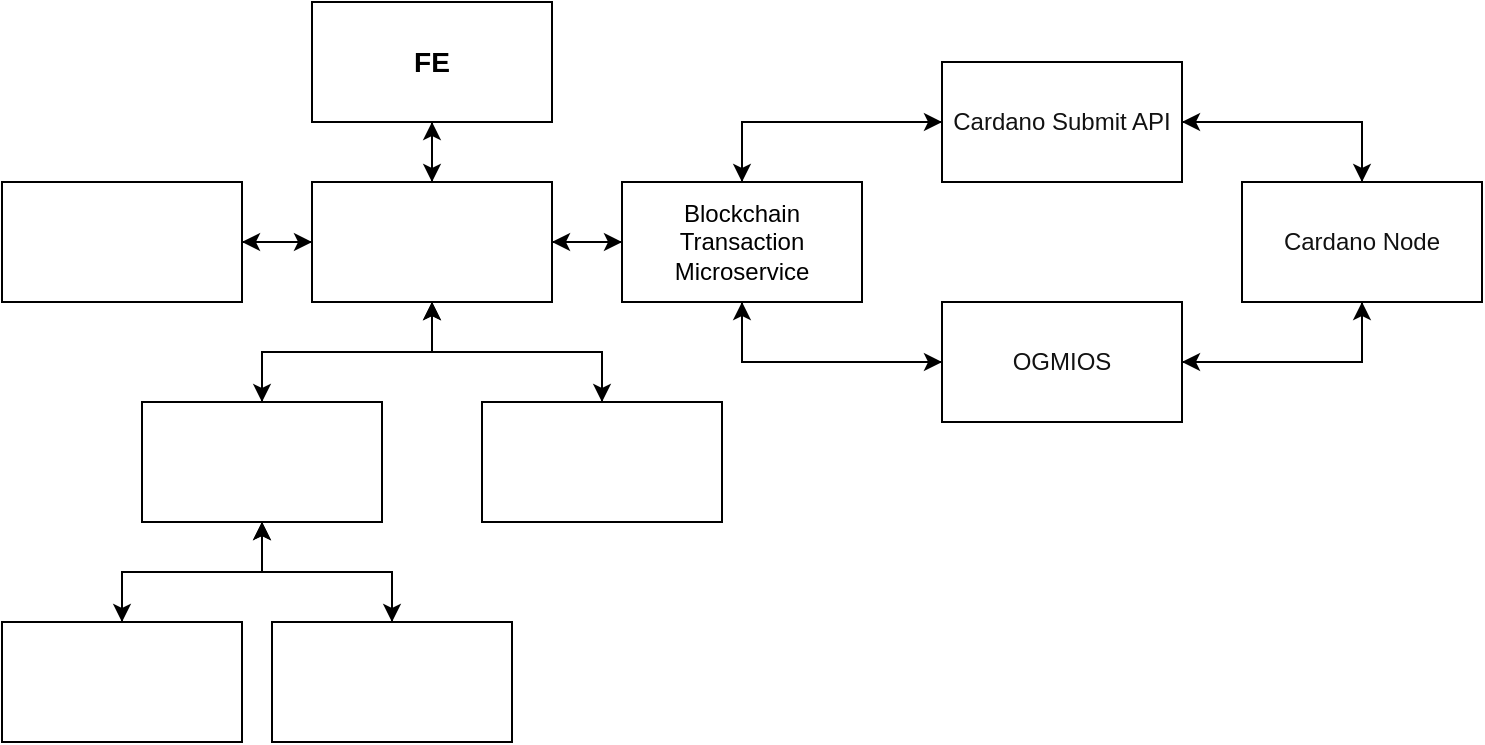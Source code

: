 <mxfile version="27.1.4">
  <diagram name="Page-1" id="QD4IyfmzQ2remy-2W_pl">
    <mxGraphModel dx="1426" dy="737" grid="1" gridSize="10" guides="1" tooltips="1" connect="1" arrows="1" fold="1" page="1" pageScale="1" pageWidth="850" pageHeight="1100" math="0" shadow="0">
      <root>
        <mxCell id="0" />
        <mxCell id="1" parent="0" />
        <mxCell id="JByFjuaqdN-raFjSTGML-20" style="edgeStyle=orthogonalEdgeStyle;rounded=0;orthogonalLoop=1;jettySize=auto;html=1;" parent="1" source="JByFjuaqdN-raFjSTGML-1" target="JByFjuaqdN-raFjSTGML-2" edge="1">
          <mxGeometry relative="1" as="geometry" />
        </mxCell>
        <mxCell id="JByFjuaqdN-raFjSTGML-1" value="&lt;h3&gt;FE&lt;/h3&gt;" style="rounded=0;whiteSpace=wrap;html=1;" parent="1" vertex="1">
          <mxGeometry x="205" y="40" width="120" height="60" as="geometry" />
        </mxCell>
        <mxCell id="JByFjuaqdN-raFjSTGML-15" value="" style="edgeStyle=orthogonalEdgeStyle;rounded=0;orthogonalLoop=1;jettySize=auto;html=1;" parent="1" source="JByFjuaqdN-raFjSTGML-2" target="JByFjuaqdN-raFjSTGML-4" edge="1">
          <mxGeometry relative="1" as="geometry" />
        </mxCell>
        <mxCell id="JByFjuaqdN-raFjSTGML-18" style="edgeStyle=orthogonalEdgeStyle;rounded=0;orthogonalLoop=1;jettySize=auto;html=1;entryX=0;entryY=0.5;entryDx=0;entryDy=0;" parent="1" source="JByFjuaqdN-raFjSTGML-2" target="JByFjuaqdN-raFjSTGML-5" edge="1">
          <mxGeometry relative="1" as="geometry" />
        </mxCell>
        <mxCell id="JByFjuaqdN-raFjSTGML-21" style="edgeStyle=orthogonalEdgeStyle;rounded=0;orthogonalLoop=1;jettySize=auto;html=1;" parent="1" source="JByFjuaqdN-raFjSTGML-2" target="JByFjuaqdN-raFjSTGML-1" edge="1">
          <mxGeometry relative="1" as="geometry" />
        </mxCell>
        <mxCell id="xgS6puieJi3YPKygm1GI-12" style="edgeStyle=orthogonalEdgeStyle;rounded=0;orthogonalLoop=1;jettySize=auto;html=1;" edge="1" parent="1" source="JByFjuaqdN-raFjSTGML-2" target="JByFjuaqdN-raFjSTGML-6">
          <mxGeometry relative="1" as="geometry" />
        </mxCell>
        <mxCell id="xgS6puieJi3YPKygm1GI-13" style="edgeStyle=orthogonalEdgeStyle;rounded=0;orthogonalLoop=1;jettySize=auto;html=1;" edge="1" parent="1" source="JByFjuaqdN-raFjSTGML-2" target="JByFjuaqdN-raFjSTGML-3">
          <mxGeometry relative="1" as="geometry" />
        </mxCell>
        <mxCell id="JByFjuaqdN-raFjSTGML-2" value="&lt;h3&gt;&lt;span style=&quot;font-family: Helvetica; font-size: 12px; font-style: normal; font-variant-ligatures: normal; font-variant-caps: normal; font-weight: 400; letter-spacing: normal; orphans: 2; text-align: center; text-indent: 0px; text-transform: none; widows: 2; word-spacing: 0px; -webkit-text-stroke-width: 0px; white-space: normal; text-decoration-thickness: initial; text-decoration-style: initial; text-decoration-color: initial; float: none; display: inline !important;&quot;&gt;&lt;font style=&quot;color: light-dark(rgb(255, 255, 255), rgb(255, 255, 255));&quot;&gt;BE&lt;/font&gt;&lt;/span&gt;&lt;/h3&gt;" style="rounded=0;whiteSpace=wrap;html=1;" parent="1" vertex="1">
          <mxGeometry x="205" y="130" width="120" height="60" as="geometry" />
        </mxCell>
        <mxCell id="xgS6puieJi3YPKygm1GI-5" style="edgeStyle=orthogonalEdgeStyle;rounded=0;orthogonalLoop=1;jettySize=auto;html=1;" edge="1" parent="1" source="JByFjuaqdN-raFjSTGML-3" target="JByFjuaqdN-raFjSTGML-8">
          <mxGeometry relative="1" as="geometry" />
        </mxCell>
        <mxCell id="xgS6puieJi3YPKygm1GI-6" style="edgeStyle=orthogonalEdgeStyle;rounded=0;orthogonalLoop=1;jettySize=auto;html=1;" edge="1" parent="1" source="JByFjuaqdN-raFjSTGML-3" target="JByFjuaqdN-raFjSTGML-7">
          <mxGeometry relative="1" as="geometry" />
        </mxCell>
        <mxCell id="xgS6puieJi3YPKygm1GI-11" style="edgeStyle=orthogonalEdgeStyle;rounded=0;orthogonalLoop=1;jettySize=auto;html=1;entryX=0.5;entryY=1;entryDx=0;entryDy=0;" edge="1" parent="1" source="JByFjuaqdN-raFjSTGML-3" target="JByFjuaqdN-raFjSTGML-2">
          <mxGeometry relative="1" as="geometry" />
        </mxCell>
        <mxCell id="JByFjuaqdN-raFjSTGML-3" value="&lt;span style=&quot;font-family: Helvetica; font-size: 12px; font-style: normal; font-variant-ligatures: normal; font-variant-caps: normal; font-weight: 400; letter-spacing: normal; orphans: 2; text-align: center; text-indent: 0px; text-transform: none; widows: 2; word-spacing: 0px; -webkit-text-stroke-width: 0px; white-space: normal; text-decoration-thickness: initial; text-decoration-style: initial; text-decoration-color: initial; float: none; display: inline !important;&quot;&gt;&lt;font style=&quot;color: light-dark(rgb(255, 255, 255), rgb(255, 255, 255));&quot;&gt;REDIS&lt;/font&gt;&lt;/span&gt;" style="rounded=0;whiteSpace=wrap;html=1;" parent="1" vertex="1">
          <mxGeometry x="120" y="240" width="120" height="60" as="geometry" />
        </mxCell>
        <mxCell id="JByFjuaqdN-raFjSTGML-14" value="" style="edgeStyle=orthogonalEdgeStyle;rounded=0;orthogonalLoop=1;jettySize=auto;html=1;" parent="1" source="JByFjuaqdN-raFjSTGML-4" target="JByFjuaqdN-raFjSTGML-2" edge="1">
          <mxGeometry relative="1" as="geometry" />
        </mxCell>
        <mxCell id="JByFjuaqdN-raFjSTGML-4" value="&lt;span style=&quot;font-family: Helvetica; font-size: 12px; font-style: normal; font-variant-ligatures: normal; font-variant-caps: normal; font-weight: 400; letter-spacing: normal; orphans: 2; text-align: center; text-indent: 0px; text-transform: none; widows: 2; word-spacing: 0px; -webkit-text-stroke-width: 0px; white-space: normal; text-decoration-thickness: initial; text-decoration-style: initial; text-decoration-color: initial; float: none; background-color: light-dark(#ffffff, var(--ge-dark-color, #121212)); display: inline !important;&quot;&gt;&lt;font style=&quot;color: light-dark(rgb(255, 255, 255), rgb(255, 255, 255));&quot;&gt;Auth&lt;/font&gt;&lt;/span&gt;&lt;div&gt;&lt;span style=&quot;font-family: Helvetica; font-size: 12px; font-style: normal; font-variant-ligatures: normal; font-variant-caps: normal; font-weight: 400; letter-spacing: normal; orphans: 2; text-align: center; text-indent: 0px; text-transform: none; widows: 2; word-spacing: 0px; -webkit-text-stroke-width: 0px; white-space: normal; text-decoration-thickness: initial; text-decoration-style: initial; text-decoration-color: initial; float: none; background-color: light-dark(#ffffff, var(--ge-dark-color, #121212)); display: inline !important;&quot;&gt;&lt;font style=&quot;color: light-dark(rgb(255, 255, 255), rgb(255, 255, 255));&quot;&gt;Microservice&lt;/font&gt;&lt;/span&gt;&lt;/div&gt;" style="rounded=0;whiteSpace=wrap;html=1;" parent="1" vertex="1">
          <mxGeometry x="50" y="130" width="120" height="60" as="geometry" />
        </mxCell>
        <mxCell id="JByFjuaqdN-raFjSTGML-19" style="edgeStyle=orthogonalEdgeStyle;rounded=0;orthogonalLoop=1;jettySize=auto;html=1;" parent="1" source="JByFjuaqdN-raFjSTGML-5" target="JByFjuaqdN-raFjSTGML-2" edge="1">
          <mxGeometry relative="1" as="geometry" />
        </mxCell>
        <mxCell id="JByFjuaqdN-raFjSTGML-29" style="edgeStyle=orthogonalEdgeStyle;rounded=0;orthogonalLoop=1;jettySize=auto;html=1;exitX=0.5;exitY=1;exitDx=0;exitDy=0;entryX=0;entryY=0.5;entryDx=0;entryDy=0;" parent="1" source="JByFjuaqdN-raFjSTGML-5" target="JByFjuaqdN-raFjSTGML-28" edge="1">
          <mxGeometry relative="1" as="geometry" />
        </mxCell>
        <mxCell id="JByFjuaqdN-raFjSTGML-32" style="edgeStyle=orthogonalEdgeStyle;rounded=0;orthogonalLoop=1;jettySize=auto;html=1;exitX=0.5;exitY=0;exitDx=0;exitDy=0;entryX=0;entryY=0.5;entryDx=0;entryDy=0;" parent="1" source="JByFjuaqdN-raFjSTGML-5" target="JByFjuaqdN-raFjSTGML-31" edge="1">
          <mxGeometry relative="1" as="geometry" />
        </mxCell>
        <mxCell id="JByFjuaqdN-raFjSTGML-5" value="&lt;span style=&quot;font-family: Helvetica; font-size: 12px; font-style: normal; font-variant-ligatures: normal; font-variant-caps: normal; font-weight: 400; letter-spacing: normal; orphans: 2; text-align: center; text-indent: 0px; text-transform: none; widows: 2; word-spacing: 0px; -webkit-text-stroke-width: 0px; white-space: normal; text-decoration-thickness: initial; text-decoration-style: initial; text-decoration-color: initial; float: none; background-color: light-dark(#ffffff, var(--ge-dark-color, #121212)); display: inline !important;&quot;&gt;&lt;font&gt;Blockchain Transaction&lt;/font&gt;&lt;/span&gt;&lt;div&gt;&lt;span style=&quot;font-family: Helvetica; font-size: 12px; font-style: normal; font-variant-ligatures: normal; font-variant-caps: normal; font-weight: 400; letter-spacing: normal; orphans: 2; text-align: center; text-indent: 0px; text-transform: none; widows: 2; word-spacing: 0px; -webkit-text-stroke-width: 0px; white-space: normal; text-decoration-thickness: initial; text-decoration-style: initial; text-decoration-color: initial; float: none; background-color: light-dark(#ffffff, var(--ge-dark-color, #121212)); display: inline !important;&quot;&gt;&lt;font&gt;Microservice&lt;/font&gt;&lt;/span&gt;&lt;/div&gt;" style="rounded=0;whiteSpace=wrap;html=1;" parent="1" vertex="1">
          <mxGeometry x="360" y="130" width="120" height="60" as="geometry" />
        </mxCell>
        <mxCell id="xgS6puieJi3YPKygm1GI-10" style="edgeStyle=orthogonalEdgeStyle;rounded=0;orthogonalLoop=1;jettySize=auto;html=1;entryX=0.5;entryY=1;entryDx=0;entryDy=0;" edge="1" parent="1" source="JByFjuaqdN-raFjSTGML-6" target="JByFjuaqdN-raFjSTGML-2">
          <mxGeometry relative="1" as="geometry" />
        </mxCell>
        <mxCell id="JByFjuaqdN-raFjSTGML-6" value="&lt;span style=&quot;font-family: Helvetica; font-size: 12px; font-style: normal; font-variant-ligatures: normal; font-variant-caps: normal; font-weight: 400; letter-spacing: normal; orphans: 2; text-align: center; text-indent: 0px; text-transform: none; widows: 2; word-spacing: 0px; -webkit-text-stroke-width: 0px; white-space: normal; text-decoration-thickness: initial; text-decoration-style: initial; text-decoration-color: initial; float: none; display: inline !important;&quot;&gt;&lt;font style=&quot;color: light-dark(rgb(255, 255, 255), rgb(255, 255, 255));&quot;&gt;AWS S3&lt;/font&gt;&lt;/span&gt;" style="rounded=0;whiteSpace=wrap;html=1;" parent="1" vertex="1">
          <mxGeometry x="290" y="240" width="120" height="60" as="geometry" />
        </mxCell>
        <mxCell id="xgS6puieJi3YPKygm1GI-7" style="edgeStyle=orthogonalEdgeStyle;rounded=0;orthogonalLoop=1;jettySize=auto;html=1;entryX=0.5;entryY=1;entryDx=0;entryDy=0;" edge="1" parent="1" source="JByFjuaqdN-raFjSTGML-7" target="JByFjuaqdN-raFjSTGML-3">
          <mxGeometry relative="1" as="geometry" />
        </mxCell>
        <mxCell id="JByFjuaqdN-raFjSTGML-7" value="&lt;span style=&quot;font-family: Helvetica; font-size: 12px; font-style: normal; font-variant-ligatures: normal; font-variant-caps: normal; font-weight: 400; letter-spacing: normal; orphans: 2; text-align: center; text-indent: 0px; text-transform: none; widows: 2; word-spacing: 0px; -webkit-text-stroke-width: 0px; white-space: normal; text-decoration-thickness: initial; text-decoration-style: initial; text-decoration-color: initial; float: none; display: inline !important;&quot;&gt;&lt;font style=&quot;color: light-dark(rgb(255, 255, 255), rgb(255, 255, 255));&quot;&gt;PostgresSQL&lt;/font&gt;&lt;/span&gt;" style="rounded=0;whiteSpace=wrap;html=1;" parent="1" vertex="1">
          <mxGeometry x="185" y="350" width="120" height="60" as="geometry" />
        </mxCell>
        <mxCell id="xgS6puieJi3YPKygm1GI-8" style="edgeStyle=orthogonalEdgeStyle;rounded=0;orthogonalLoop=1;jettySize=auto;html=1;entryX=0.5;entryY=1;entryDx=0;entryDy=0;" edge="1" parent="1" source="JByFjuaqdN-raFjSTGML-8" target="JByFjuaqdN-raFjSTGML-3">
          <mxGeometry relative="1" as="geometry" />
        </mxCell>
        <mxCell id="JByFjuaqdN-raFjSTGML-8" value="&lt;font style=&quot;color: light-dark(rgb(255, 255, 255), rgb(255, 255, 255));&quot;&gt;&lt;span&gt;MongoDB&lt;/span&gt;&lt;/font&gt;" style="rounded=0;whiteSpace=wrap;html=1;" parent="1" vertex="1">
          <mxGeometry x="50" y="350" width="120" height="60" as="geometry" />
        </mxCell>
        <mxCell id="JByFjuaqdN-raFjSTGML-40" style="edgeStyle=orthogonalEdgeStyle;rounded=0;orthogonalLoop=1;jettySize=auto;html=1;entryX=1;entryY=0.5;entryDx=0;entryDy=0;" parent="1" source="JByFjuaqdN-raFjSTGML-27" target="JByFjuaqdN-raFjSTGML-31" edge="1">
          <mxGeometry relative="1" as="geometry">
            <Array as="points">
              <mxPoint x="730" y="100" />
            </Array>
          </mxGeometry>
        </mxCell>
        <mxCell id="JByFjuaqdN-raFjSTGML-41" style="edgeStyle=orthogonalEdgeStyle;rounded=0;orthogonalLoop=1;jettySize=auto;html=1;entryX=1;entryY=0.5;entryDx=0;entryDy=0;exitX=0.5;exitY=1;exitDx=0;exitDy=0;" parent="1" source="JByFjuaqdN-raFjSTGML-27" target="JByFjuaqdN-raFjSTGML-28" edge="1">
          <mxGeometry relative="1" as="geometry" />
        </mxCell>
        <mxCell id="JByFjuaqdN-raFjSTGML-27" value="&lt;font color=&quot;#121212&quot;&gt;&lt;span&gt;Cardano Node&lt;/span&gt;&lt;/font&gt;" style="rounded=0;whiteSpace=wrap;html=1;" parent="1" vertex="1">
          <mxGeometry x="670" y="130" width="120" height="60" as="geometry" />
        </mxCell>
        <mxCell id="JByFjuaqdN-raFjSTGML-38" style="edgeStyle=orthogonalEdgeStyle;rounded=0;orthogonalLoop=1;jettySize=auto;html=1;entryX=0.5;entryY=1;entryDx=0;entryDy=0;" parent="1" source="JByFjuaqdN-raFjSTGML-28" target="JByFjuaqdN-raFjSTGML-5" edge="1">
          <mxGeometry relative="1" as="geometry" />
        </mxCell>
        <mxCell id="JByFjuaqdN-raFjSTGML-42" style="edgeStyle=orthogonalEdgeStyle;rounded=0;orthogonalLoop=1;jettySize=auto;html=1;entryX=0.5;entryY=1;entryDx=0;entryDy=0;" parent="1" source="JByFjuaqdN-raFjSTGML-28" target="JByFjuaqdN-raFjSTGML-27" edge="1">
          <mxGeometry relative="1" as="geometry" />
        </mxCell>
        <mxCell id="JByFjuaqdN-raFjSTGML-28" value="&lt;font color=&quot;#121212&quot;&gt;&lt;span&gt;OGMIOS&lt;/span&gt;&lt;/font&gt;" style="rounded=0;whiteSpace=wrap;html=1;" parent="1" vertex="1">
          <mxGeometry x="520" y="190" width="120" height="60" as="geometry" />
        </mxCell>
        <mxCell id="JByFjuaqdN-raFjSTGML-35" style="edgeStyle=orthogonalEdgeStyle;rounded=0;orthogonalLoop=1;jettySize=auto;html=1;entryX=0.5;entryY=0;entryDx=0;entryDy=0;" parent="1" source="JByFjuaqdN-raFjSTGML-31" target="JByFjuaqdN-raFjSTGML-5" edge="1">
          <mxGeometry relative="1" as="geometry" />
        </mxCell>
        <mxCell id="JByFjuaqdN-raFjSTGML-39" style="edgeStyle=orthogonalEdgeStyle;rounded=0;orthogonalLoop=1;jettySize=auto;html=1;exitX=1;exitY=0.5;exitDx=0;exitDy=0;entryX=0.5;entryY=0;entryDx=0;entryDy=0;" parent="1" source="JByFjuaqdN-raFjSTGML-31" target="JByFjuaqdN-raFjSTGML-27" edge="1">
          <mxGeometry relative="1" as="geometry" />
        </mxCell>
        <mxCell id="JByFjuaqdN-raFjSTGML-31" value="&lt;font color=&quot;#121212&quot;&gt;&lt;span&gt;Cardano Submit API&lt;/span&gt;&lt;/font&gt;" style="rounded=0;whiteSpace=wrap;html=1;" parent="1" vertex="1">
          <mxGeometry x="520" y="70" width="120" height="60" as="geometry" />
        </mxCell>
      </root>
    </mxGraphModel>
  </diagram>
</mxfile>
